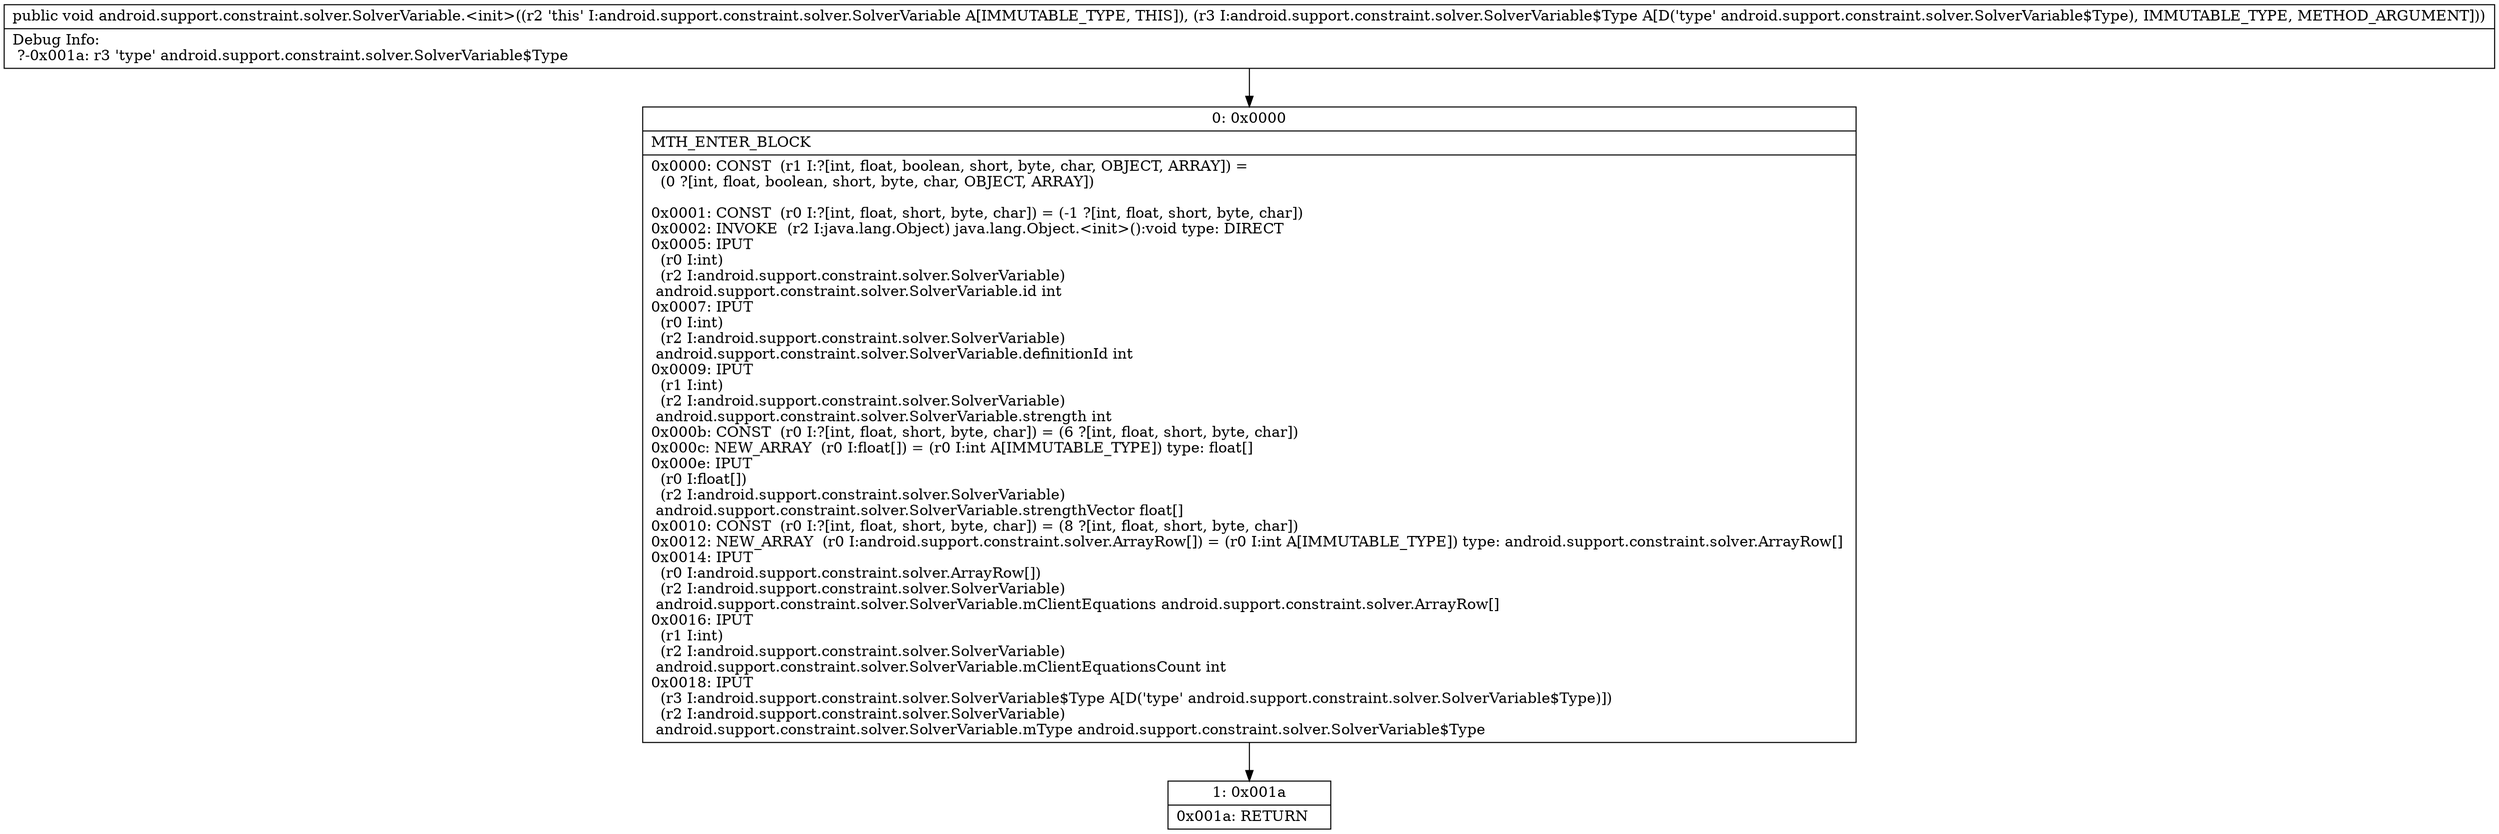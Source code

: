 digraph "CFG forandroid.support.constraint.solver.SolverVariable.\<init\>(Landroid\/support\/constraint\/solver\/SolverVariable$Type;)V" {
Node_0 [shape=record,label="{0\:\ 0x0000|MTH_ENTER_BLOCK\l|0x0000: CONST  (r1 I:?[int, float, boolean, short, byte, char, OBJECT, ARRAY]) = \l  (0 ?[int, float, boolean, short, byte, char, OBJECT, ARRAY])\l \l0x0001: CONST  (r0 I:?[int, float, short, byte, char]) = (\-1 ?[int, float, short, byte, char]) \l0x0002: INVOKE  (r2 I:java.lang.Object) java.lang.Object.\<init\>():void type: DIRECT \l0x0005: IPUT  \l  (r0 I:int)\l  (r2 I:android.support.constraint.solver.SolverVariable)\l android.support.constraint.solver.SolverVariable.id int \l0x0007: IPUT  \l  (r0 I:int)\l  (r2 I:android.support.constraint.solver.SolverVariable)\l android.support.constraint.solver.SolverVariable.definitionId int \l0x0009: IPUT  \l  (r1 I:int)\l  (r2 I:android.support.constraint.solver.SolverVariable)\l android.support.constraint.solver.SolverVariable.strength int \l0x000b: CONST  (r0 I:?[int, float, short, byte, char]) = (6 ?[int, float, short, byte, char]) \l0x000c: NEW_ARRAY  (r0 I:float[]) = (r0 I:int A[IMMUTABLE_TYPE]) type: float[] \l0x000e: IPUT  \l  (r0 I:float[])\l  (r2 I:android.support.constraint.solver.SolverVariable)\l android.support.constraint.solver.SolverVariable.strengthVector float[] \l0x0010: CONST  (r0 I:?[int, float, short, byte, char]) = (8 ?[int, float, short, byte, char]) \l0x0012: NEW_ARRAY  (r0 I:android.support.constraint.solver.ArrayRow[]) = (r0 I:int A[IMMUTABLE_TYPE]) type: android.support.constraint.solver.ArrayRow[] \l0x0014: IPUT  \l  (r0 I:android.support.constraint.solver.ArrayRow[])\l  (r2 I:android.support.constraint.solver.SolverVariable)\l android.support.constraint.solver.SolverVariable.mClientEquations android.support.constraint.solver.ArrayRow[] \l0x0016: IPUT  \l  (r1 I:int)\l  (r2 I:android.support.constraint.solver.SolverVariable)\l android.support.constraint.solver.SolverVariable.mClientEquationsCount int \l0x0018: IPUT  \l  (r3 I:android.support.constraint.solver.SolverVariable$Type A[D('type' android.support.constraint.solver.SolverVariable$Type)])\l  (r2 I:android.support.constraint.solver.SolverVariable)\l android.support.constraint.solver.SolverVariable.mType android.support.constraint.solver.SolverVariable$Type \l}"];
Node_1 [shape=record,label="{1\:\ 0x001a|0x001a: RETURN   \l}"];
MethodNode[shape=record,label="{public void android.support.constraint.solver.SolverVariable.\<init\>((r2 'this' I:android.support.constraint.solver.SolverVariable A[IMMUTABLE_TYPE, THIS]), (r3 I:android.support.constraint.solver.SolverVariable$Type A[D('type' android.support.constraint.solver.SolverVariable$Type), IMMUTABLE_TYPE, METHOD_ARGUMENT]))  | Debug Info:\l  ?\-0x001a: r3 'type' android.support.constraint.solver.SolverVariable$Type\l}"];
MethodNode -> Node_0;
Node_0 -> Node_1;
}

